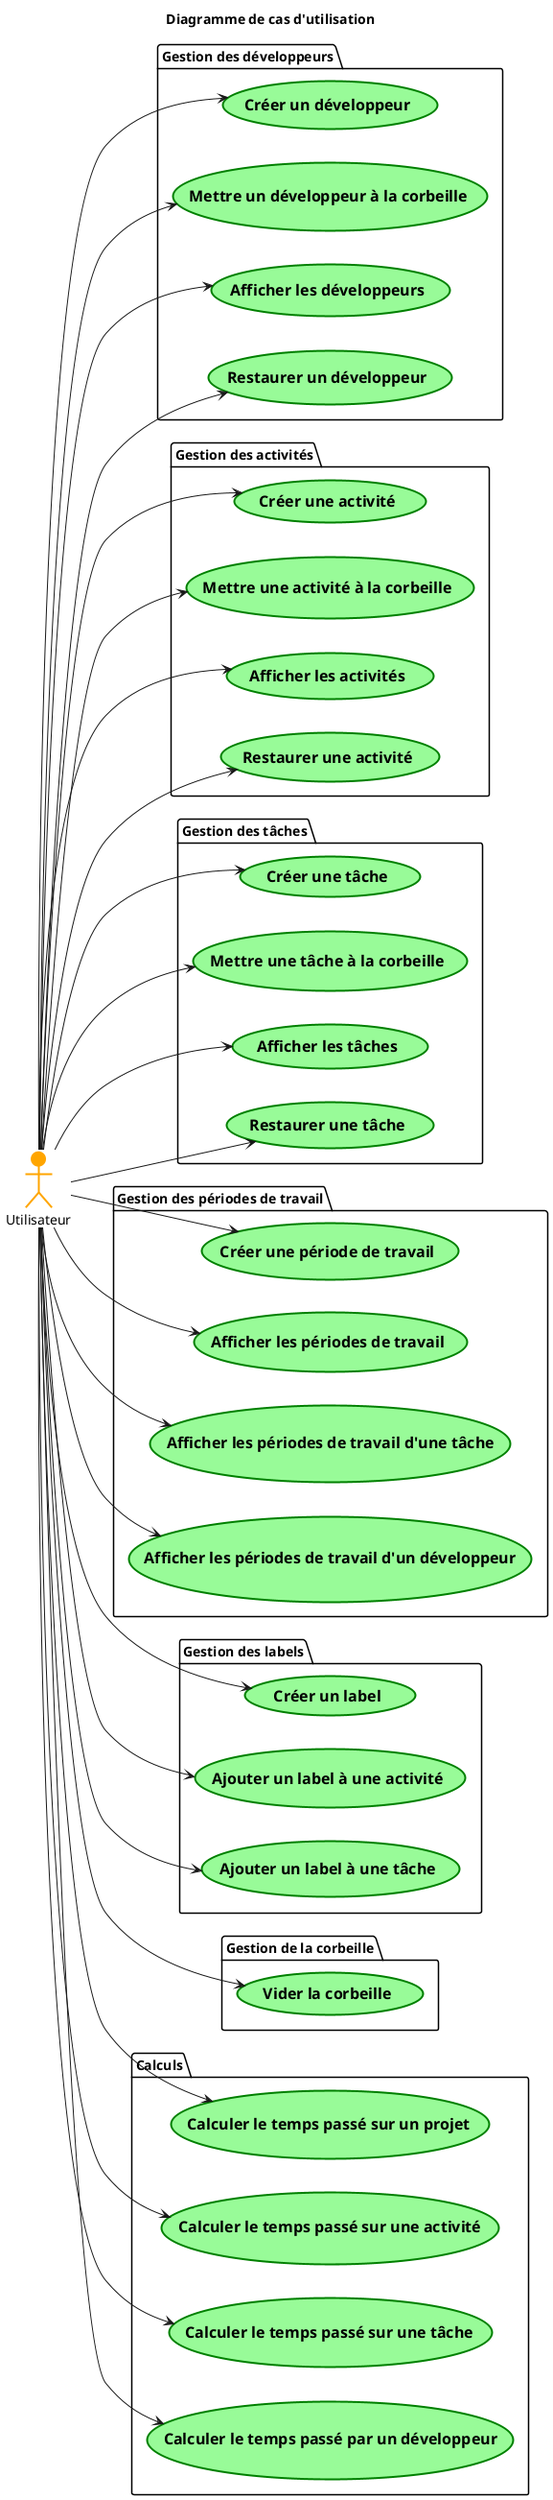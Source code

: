 @startuml  
title Diagramme de cas d'utilisation

left to right direction

actor Utilisateur #Orange;line:Orange;line.bold

package "Gestion des développeurs" {
    usecase "== Créer un développeur" as UC1 #PaleGreen;line:Green;line.bold
    usecase "== Mettre un développeur à la corbeille" as UC5 #PaleGreen;line:Green;line.bold
    usecase "== Afficher les développeurs" as UC8 #PaleGreen;line:Green;line.bold
    usecase "== Restaurer un développeur" as UC21 #PaleGreen;line:Green;line.bold
}

package "Gestion des activités" {
  usecase "== Créer une activité" as UC2 #PaleGreen;line:Green;line.bold
    usecase "== Mettre une activité à la corbeille" as UC6 #PaleGreen;line:Green;line.bold
    usecase "== Afficher les activités" as UC9 #PaleGreen;line:Green;line.bold
    usecase "== Restaurer une activité" as UC22 #PaleGreen;line:Green;line.bold
}

package "Gestion des tâches" {
    usecase "== Créer une tâche" as UC3 #PaleGreen;line:Green;line.bold
    usecase "== Mettre une tâche à la corbeille" as UC7 #PaleGreen;line:Green;line.bold
    usecase "== Afficher les tâches" as UC10 #PaleGreen;line:Green;line.bold
    usecase "== Restaurer une tâche" as UC23 #PaleGreen;line:Green;line.bold
}

package "Gestion des périodes de travail" {
    usecase "== Créer une période de travail" as UC4 #PaleGreen;line:Green;line.bold
    usecase "== Afficher les périodes de travail" as UC11 #PaleGreen;line:Green;line.bold
    usecase "== Afficher les périodes de travail d'une tâche" as UC12 #PaleGreen;line:Green;line.bold
    usecase "== Afficher les périodes de travail d'un développeur" as UC13 #PaleGreen;line:Green;line.bold
}

package "Gestion des labels" {
    usecase "== Créer un label" as UC18 #PaleGreen;line:Green;line.bold
    usecase "== Ajouter un label à une activité" as UC19 #PaleGreen;line:Green;line.bold
    usecase "== Ajouter un label à une tâche" as UC20 #PaleGreen;line:Green;line.bold
}

package "Gestion de la corbeille" {
    usecase "== Vider la corbeille" as UC24 #PaleGreen;line:Green;line.bold
}

package "Calculs" {
    usecase "== Calculer le temps passé sur un projet" as UC14 #PaleGreen;line:Green;line.bold
    usecase "== Calculer le temps passé sur une activité" as UC15 #PaleGreen;line:Green;line.bold
    usecase "== Calculer le temps passé sur une tâche" as UC16 #PaleGreen;line:Green;line.bold
    usecase "== Calculer le temps passé par un développeur" as UC17 #PaleGreen;line:Green;line.bold
}

Utilisateur --> UC1
Utilisateur --> UC5
Utilisateur --> UC8
Utilisateur --> UC21

Utilisateur --> UC2
Utilisateur --> UC3
Utilisateur --> UC4

Utilisateur --> UC6
Utilisateur --> UC7

Utilisateur --> UC9
Utilisateur --> UC10
Utilisateur --> UC11
Utilisateur --> UC12
Utilisateur --> UC13

Utilisateur --> UC14
Utilisateur --> UC15
Utilisateur --> UC16
Utilisateur --> UC17

Utilisateur --> UC18
Utilisateur --> UC19
Utilisateur --> UC20

Utilisateur --> UC22
Utilisateur --> UC23
Utilisateur --> UC24

@enduml